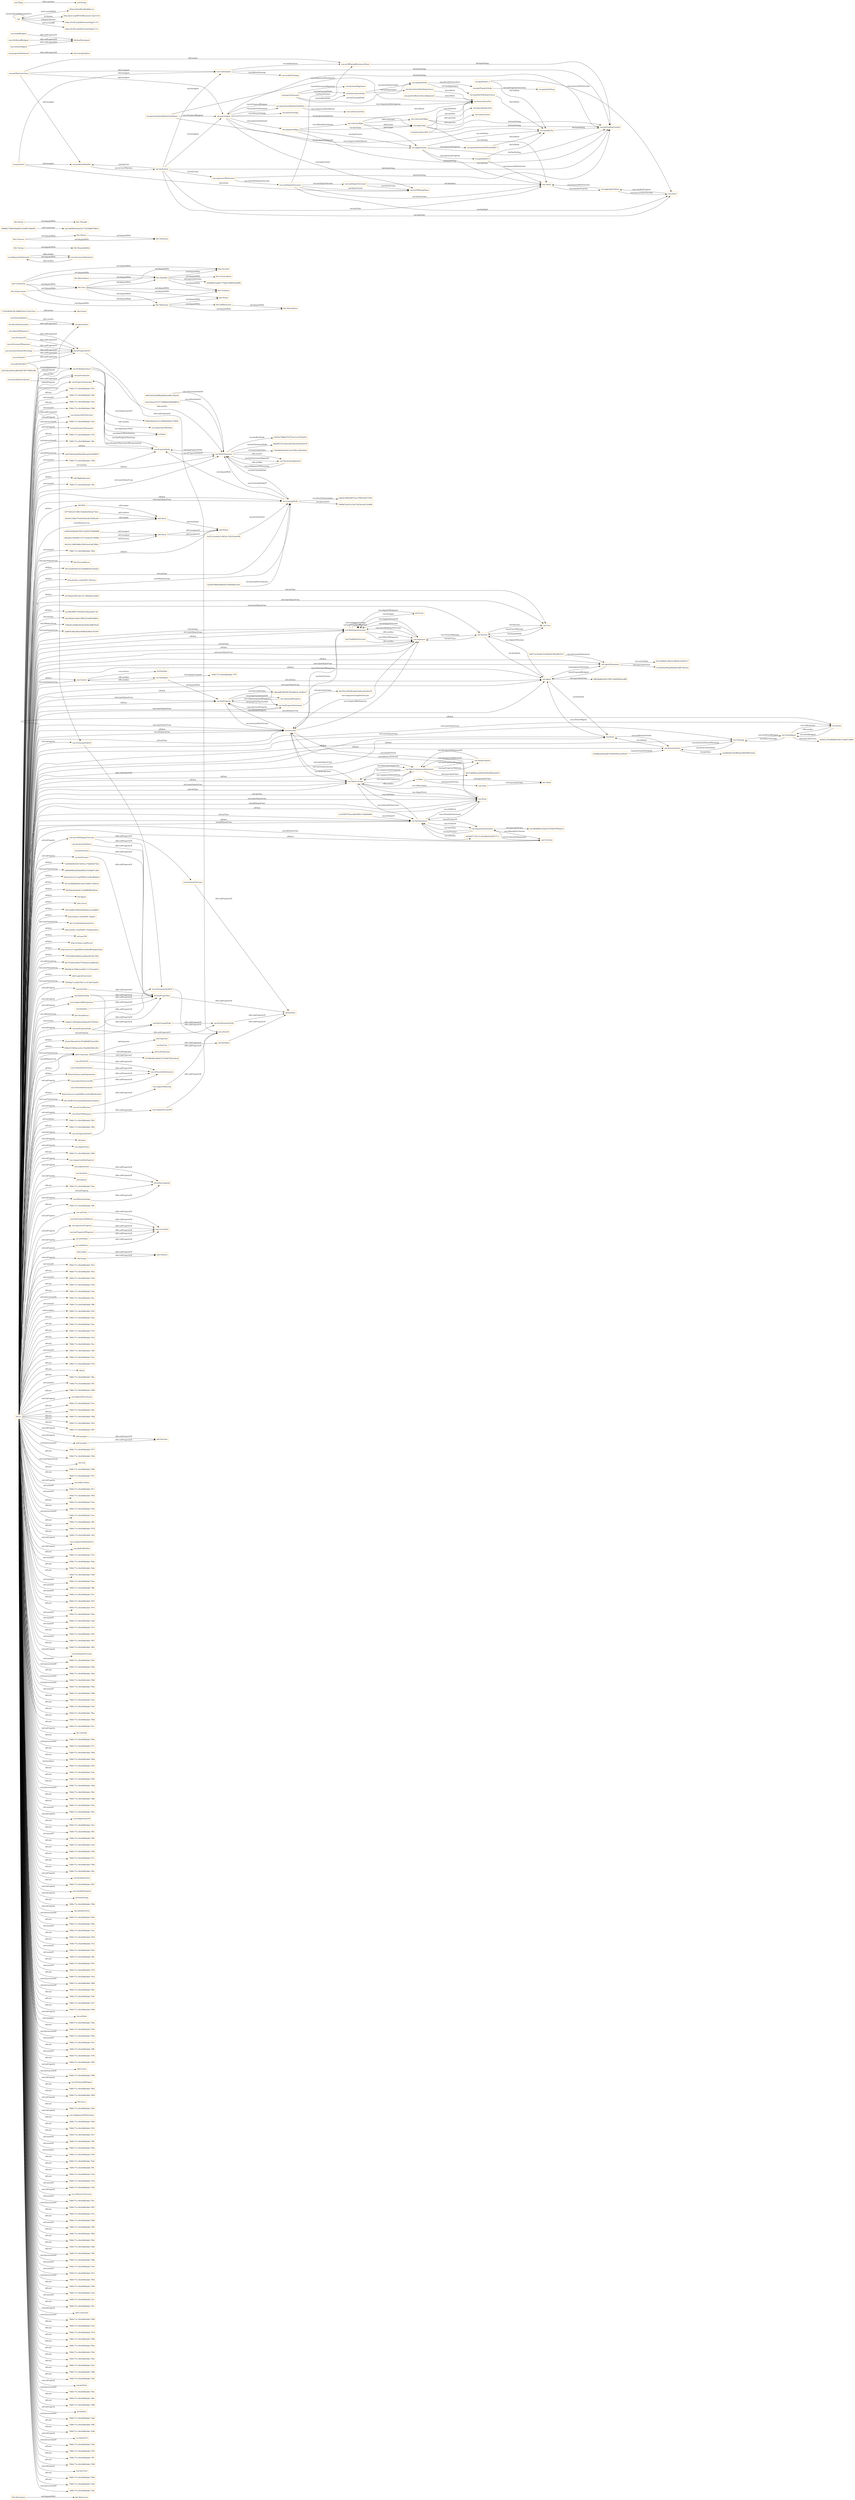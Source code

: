 digraph ar2dtool_diagram { 
rankdir=LR;
size="1501"
node [shape = rectangle, color="orange"]; "bhv:Dominance" "ae933a0ec4ee83fa2d9caae442584859" "662ad4130ed081e73172e2b18135f086" "odrl:Action" "odrl:LeftOperand" "4308dfb32a6ab1779dbc5098592e690b" "a48eadf63905f67382088c413a3fba27" "odrl:RightOperand" "22033a708941f75375ac7a1cf74cd201" "0f4b3d9ac8c5cce1d694c64fdc27964b" "vae:PropertyTaxonomy" "bhv:PersonalFocus" "bhv:Hedonism" "vae:NodeImportance" "507ec029c650c3e156ad8bf3d744a4d3" "http://xmlns.com/foaf/0.1/Person" "bhv:Universalism" "ef7d9509b148ad7a7219bf742d1a0cad" "0e351cfce9aa21c9623e758352ae62f9" "vae:Value" "22d7a6ac4b43cd8816b5766770665c88" "bhv:Stimulation" "e972fbab14bf7eb21417464de9e3266d" "odrl:Policy" "bhv:Achievement" "bhv:Value" "eac0fb28f9573020d5a10faeaedb118c" "da32d0a0e74d411ff93223e0fd74685e" "68a09527d12be3cd033b344304ef3e79" "odrl:Operator" "1092d4c4268de4b3da5fc82c988782df" "3ad605c49ac802a5b983b284dc7b1607" "17d53d936c26c3fd6b97ba21241e32ce" "vae:VaeProperty" "72d508409255b72935cc17bd92b07d2e" "29600090622836a9695a705d8af7c26d" "vae:Outcome" "d21e9ef605ccf6a53cd902b163d5f7c7" "http://www.w3.org/2006/vcard/ns#Agent" "vae:MultiInputOutcome" "bf776d3e3e729b152bd4cb56cba75dcc" "vae:AlignmentStatement" "bhv:Dependability" "bhv:Caring" "bhv:Nature" "c81102db9bf282b146a7409d17e0833a" "odrl:Asset" "adf16c63ae5df06a92b0eea981c4ba38" "0f23bfa34e4dc6c27abbff49f95d8c6e" "ba562ca76c96684018b5134bbf72df8b" "vae:Generalization" "vae:Context" "vae:VaeStatement" "vae:ActionOnState" "dul:Agent" "vae:ValueTaxonomy" "bhv:Security" "vae:ConceptNode" "rdfs:Literal" "bhv:Tolerance" "vae:System" "bhv:Humility" "7401e8d65529643b290fa4c2a1daf695" "http://xmlns.com/foaf/0.1/Agent" "1aea3e4eaa7015133b6b6ee99ddd8814" "odrl:Party" "vae:Norm" "5af39f7b8b63668d5fe1f4495662e3d1" "d16bfbeeb92aa6b7b3481602c2e56220" "bhv:GrowthAndAnxietyFree" "vae:User" "vae:Sequence" "4862bdd0a30f1230f11d4d2f403acd89" "vae:AgentStatement" "a4d22c58402d47b1a17f0f3e3b2753f2" "http://xmlns.com/foaf/0.1/Organization" "bhv:Tradition" "vae:VaeObject" "vc:Value" "ee4280a8143b5ff5afa54803995422fe" "vae:TaxonomyAlignment" "xsd:anyURI" "vae:Strategy" "vae:Agent" "bhv:Benevolence" "vae:FinalInputOutcome" "bhv:Conformity" "ea21a60601fae4acb171b5368d37981d" "vae:Action" "http://schema.org/Person" "http://www.w3.org/2006/vcard/ns#Organization" "7f1f4350b02dd03cea369a3d518e75df" "412852fa2004aebb8ae8c4ff518ecbcf" "bhv:Resources" "vae:AwarenessStatement" "807f724910e9d1f77b83d221eb98c9a0" "0f03d8c4c76b8c2e2b82711472ea2d1b" "vae:ActingAgent" "odrl:LogicalConstraint" "vae:ValueConcept" "vae:PropertyNode" "vae:ValueProperty" "vae:ValueComparisonStatement" "dul:Event" "7b9f8d7a6241a1ba7361bdca6314e696" "5b5316f494ce2b495dcb563685a42816" "vae:Criterion" "bhv:Thought" "e2e380df9001200aa76709e97995ae1d" "7f056da7cc2d027827c1cf11b67cbd30" "vae:State" "bhv:Face" "vae:VaePropertyStatement" "9b433c108859d6e2f3b43ee03a0768dc" "bhv:SocialFocus" "1b6ab60e04e36c2ce4189a2c9daef2de" "ea95b3d30ba65780123240d755990d88" "e2dafc1c36eb2bed19dabe4227f3450a" "odrl:Constraint" "vae:OptimizedProperty" "4868617398160ad8e53c449b75b8ef01" "bhv:Action" "odrl:Rule" "bhv:Power" "22e0e794caf216e1974890f97b3a5284" "2b42fc124be57ee0dc4d2c8a35492a44" "vae:ImportanceRelation" "9d9a0155b9ea3a3ec15ba08d3582c9b1" "21d35f95702aea0923f6ec71dbfde8b0" "http://schema.org/Organization" "4fe792e1f97b8cde9c02e02c05c40a79" "http://www.w3.org/2006/vcard/ns#Individual" "60471ec54c0b721b0445b706e56b70c7" "vae:ArgumentStatement" "bhv:SelfDirection" "bhv:Concern" "4f43907775f1a7e182d6b2032fb7777c" "bhv:SelfProtectionAndAnxietyAvoidance" ; /*classes style*/
	"bhv:Action" -> "bhv:Thought" [ label = "owl:disjointWith" ];
	"vae:isInputOfSequence" -> "dul:isProperPartOf" [ label = "rdfs:subPropertyOf" ];
	"dul:isProperPartOf" -> "dul:isPartOf" [ label = "rdfs:subPropertyOf" ];
	"vae:hasConceptNode" -> "vae:hasTaxonomyNode" [ label = "rdfs:subPropertyOf" ];
	"vae:ConceptNode" -> "vae:PropertyNode" [ label = "owl:disjointWith" ];
	"vae:argumentAlign" -> "vae:criterionAlign" [ label = "vae:isBasedOnCriterion" ];
	"vae:argumentAlign" -> "vae:alignPremise" [ label = "vae:hasPremise" ];
	"vae:argumentAlign" -> "vae:alignClaim" [ label = "vae:hasClaim" ];
	"vae:argumentAlign" -> "vae:taxProblemContext" [ label = "dul:hasSetting" ];
	"vae:isTaxonomyNodeOf" -> "dul:isPartOf" [ label = "rdfs:subPropertyOf" ];
	"vae:proposesStatement" -> "dul:conceptualizes" [ label = "rdfs:subPropertyOf" ];
	"vae:ArgumentStatement" -> "e2e380df9001200aa76709e97995ae1d" [ label = "owl:equivalentClass" ];
	"vae:hasTaxonomyNode" -> "dul:hasPart" [ label = "rdfs:subPropertyOf" ];
	"vae:giniPropertyNode" -> "vae:giniIndexProp" [ label = "vae:hasPropertyTaxonomy" ];
	"vae:benvolenceNodeImportance" -> "vae:benevolenceTax" [ label = "dul:isAbout" ];
	"vae:directlyGeneralizes" -> "vae:generalizes" [ label = "rdfs:subPropertyOf" ];
	"vae:multiInputOutcome2" -> "vae:actOfPayingTaxes" [ label = "vae:hasOutcome" ];
	"vae:multiInputOutcome2" -> "vae:state2" [ label = "vae:hasInput" ];
	"bhv:Hedonism" -> "bhv:Stimulation" [ label = "owl:disjointWith" ];
	"bhv:Hedonism" -> "bhv:SelfDirection" [ label = "owl:disjointWith" ];
	"bhv:Hedonism" -> "bhv:Power" [ label = "owl:disjointWith" ];
	"vae:isPremiseOf" -> "dul:isProperPartOf" [ label = "rdfs:subPropertyOf" ];
	"vae:isTestedInStatement" -> "vae:isPresentInStatement" [ label = "rdfs:subPropertyOf" ];
	"vae:giniIndex0_3" -> "vae:state1" [ label = "vae:measuredOnOutcome" ];
	"vae:giniIndex0_3" -> "vae:equalityTax" [ label = "dul:isAbout" ];
	"vae:madeByAgent" -> "dul:hasParticipant" [ label = "rdfs:subPropertyOf" ];
	"vae:isOutcomeOfSequence" -> "dul:isProperPartOf" [ label = "rdfs:subPropertyOf" ];
	"vae:hasInput" -> "dul:hasProperPart" [ label = "rdfs:subPropertyOf" ];
	"vae:hasUser" -> "vae:hasAgent" [ label = "rdfs:subPropertyOf" ];
	"vae:equalityTax" -> "vae:taxProblemContext" [ label = "dul:hasSetting" ];
	"bhv:SelfDirection" -> "bhv:Stimulation" [ label = "owl:disjointWith" ];
	"vae:hasActionOnState" -> "dul:hasProperPart" [ label = "rdfs:subPropertyOf" ];
	"vae:AgentStatement" -> "412852fa2004aebb8ae8c4ff518ecbcf" [ label = "owl:equivalentClass" ];
	"vae:hasPropertyNode" -> "vae:hasTaxonomyNode" [ label = "rdfs:subPropertyOf" ];
	"vae:hasPropertyNode" -> "dul:hasProperPart" [ label = "rdfs:subPropertyOf" ];
	"vae:payMinimumTaxes" -> "vae:problemModeller" [ label = "odrl:assigner" ];
	"vae:payMinimumTaxes" -> "vae:payerAgent" [ label = "odrl:assignee" ];
	"vae:payMinimumTaxes" -> "vae:evaderAgent" [ label = "odrl:assignee" ];
	"vae:payMinimumTaxes" -> "vae:actOfPayingMiniumumTaxes" [ label = "odrl:action" ];
	"vae:equalityNode" -> "vae:equalityNodeImportance" [ label = "vae:hasImportance" ];
	"vae:equalityNode" -> "vae:giniPropertyNode" [ label = "vae:directlyGeneralizes" ];
	"vae:hasPropertyOfSuperior" -> "vae:coversItem" [ label = "rdfs:subPropertyOf" ];
	"vae:isPropertyNodeOf" -> "vae:isTaxonomyNodeOf" [ label = "rdfs:subPropertyOf" ];
	"vae:hasOutcome" -> "dul:hasProperPart" [ label = "rdfs:subPropertyOf" ];
	"vae:alignPremise" -> "vae:equalityTax" [ label = "vae:withValue" ];
	"vae:alignPremise" -> "vae:state2" [ label = "vae:onEntity" ];
	"vae:alignPremise" -> "vae:giniIndexSatisfiedThreshold0_7" [ label = "vae:expressesProperty" ];
	"vae:alignPremise" -> "vae:giniIndex0_9" [ label = "vae:expressesProperty" ];
	"vae:alignPremise" -> "vae:taxProblemContext" [ label = "dul:hasSetting" ];
	"bhv:Dominance" -> "bhv:Resources" [ label = "owl:disjointWith" ];
	"vae:isEntityOf" -> "vae:isPresentInStatement" [ label = "rdfs:subPropertyOf" ];
	"vae:Value" -> "bhv:Value" [ label = "owl:equivalentClass" ];
	"vae:MultiInputOutcome" -> "vae:Sequence" [ label = "rdfs:seeAlso" ];
	"vae:propertyExpressedAt" -> "vae:isPresentInStatement" [ label = "rdfs:subPropertyOf" ];
	"vae:payerAgent" -> "vae:importanceRelationTaxPayer" [ label = "vae:proposesStatement" ];
	"vae:payerAgent" -> "vae:argumentAlign" [ label = "vae:proposesStatement" ];
	"vae:payerAgent" -> "vae:alignPremise" [ label = "vae:proposesStatement" ];
	"vae:payerAgent" -> "vae:alignClaim" [ label = "vae:proposesStatement" ];
	"vae:payerAgent" -> "vae:actOfPayingTaxes" [ label = "vae:makesAction" ];
	"vae:payerAgent" -> "vae:payerStrategy" [ label = "vae:followsStrategy" ];
	"vae:payerAgent" -> "vae:taxProblemContext" [ label = "dul:hasSetting" ];
	"vae:hasState" -> "dul:isParticipantIn" [ label = "rdfs:subPropertyOf" ];
	"vae:AwarenessStatement" -> "vae:AlignmentStatement" [ label = "rdfs:seeAlso" ];
	"vae:isConceptNodeOf" -> "vae:isTaxonomyNodeOf" [ label = "rdfs:subPropertyOf" ];
	"bhv:Caring" -> "bhv:Dependability" [ label = "owl:disjointWith" ];
	"vae:payTaxes" -> "vae:problemModeller" [ label = "odrl:assigner" ];
	"vae:payTaxes" -> "vae:evaderAgent" [ label = "odrl:assignee" ];
	"vae:payTaxes" -> "vae:actOfPayingTaxes" [ label = "odrl:action" ];
	"vae:hasRootNode" -> "vae:hasConceptNode" [ label = "rdfs:subPropertyOf" ];
	"vae:hasRootNode" -> "dul:hasProperPart" [ label = "rdfs:subPropertyOf" ];
	"vae:isAgentOfSystem" -> "dul:isPartOf" [ label = "rdfs:subPropertyOf" ];
	"vae:aggregationSum" -> "vae:state2" [ label = "vae:measuredOnOutcome" ];
	"vae:aggregationSum" -> "vae:state1" [ label = "vae:measuredOnOutcome" ];
	"vae:ValueConcept" -> "vc:Value" [ label = "rdfs:seeAlso" ];
	"vae:state1" -> "vae:aggregationSum" [ label = "vae:satisfiesProperty" ];
	"vae:ActingAgent" -> "ba562ca76c96684018b5134bbf72df8b" [ label = "owl:equivalentClass" ];
	"vae:isInputOutcomeOf" -> "dul:isPartOf" [ label = "rdfs:subPropertyOf" ];
	"bhv:Concern" -> "bhv:Tolerance" [ label = "owl:disjointWith" ];
	"bhv:Concern" -> "bhv:Nature" [ label = "owl:disjointWith" ];
	"vae:payerTaxonomy" -> "vae:taxonomAlignment" [ label = "vae:hasTaxonomyAlignment" ];
	"vae:payerTaxonomy" -> "vae:benevolenceNode" [ label = "vae:hasRootNode" ];
	"vae:payerTaxonomy" -> "vae:equalityNode" [ label = "vae:hasConceptNode" ];
	"vae:payerTaxonomy" -> "vae:benevolenceNode" [ label = "vae:hasConceptNode" ];
	"vae:giniIndex0_9" -> "vae:state2" [ label = "vae:measuredOnOutcome" ];
	"vae:giniIndex0_9" -> "vae:equalityTax" [ label = "dul:isAbout" ];
	"vae:isRootNodeOf" -> "vae:isConceptNodeOf" [ label = "rdfs:subPropertyOf" ];
	"vae:isRootNodeOf" -> "dul:isProperPartOf" [ label = "rdfs:subPropertyOf" ];
	"vae:problemModeller" -> "vae:taxSystem" [ label = "vae:isUserOfSystem" ];
	"vae:expressesProperty" -> "vae:coversItem" [ label = "rdfs:subPropertyOf" ];
	"vae:directlyParticularizes" -> "vae:particularizes" [ label = "rdfs:subPropertyOf" ];
	"vae:taxSystem" -> "vae:problemModeller" [ label = "vae:hasUser" ];
	"vae:taxSystem" -> "vae:sequenceOfOutcomes" [ label = "vae:hasTrace" ];
	"vae:taxSystem" -> "vae:state2" [ label = "vae:hasState" ];
	"vae:taxSystem" -> "vae:state1" [ label = "vae:hasState" ];
	"vae:taxSystem" -> "vae:payerAgent" [ label = "vae:hasAgent" ];
	"vae:taxSystem" -> "vae:evaderAgent" [ label = "vae:hasAgent" ];
	"vae:taxSystem" -> "vae:taxProblemContext" [ label = "dul:hasSetting" ];
	"vae:hasAgent" -> "dul:hasPart" [ label = "rdfs:subPropertyOf" ];
	"vae:isFollowedByAgent" -> "dul:hasParticipant" [ label = "rdfs:subPropertyOf" ];
	"bhv:Nature" -> "bhv:Tolerance" [ label = "owl:disjointWith" ];
	"vae:criterionAlign" -> "vae:alignPremise" [ label = "odrl:target" ];
	"vae:criterionAlign" -> "vae:constraintAlign" [ label = "odrl:constraint" ];
	"vae:criterionAlign" -> "vae:alignClaim" [ label = "odrl:action" ];
	"vae:criterionAlign" -> "vae:benevolenceTax" [ label = "dul:isAbout" ];
	"vae:ValueComparisonStatement" -> "5b5316f494ce2b495dcb563685a42816" [ label = "owl:equivalentClass" ];
	"vae:ValueTaxonomy" -> "vae:TaxonomyAlignment" [ label = "rdfs:seeAlso" ];
	"vae:ValueTaxonomy" -> "1b6ab60e04e36c2ce4189a2c9daef2de" [ label = "owl:equivalentClass" ];
	"vae:importanceRelationTaxPayer" -> "vae:payerAgent" [ label = "vae:isProposedByAgent" ];
	"vae:importanceRelationTaxPayer" -> "vae:benevolenceTax" [ label = "vae:comparisonHasSuperior" ];
	"vae:importanceRelationTaxPayer" -> "vae:achievementTax" [ label = "vae:comparisonHasInferior" ];
	"vae:System" -> "vae:User" [ label = "owl:disjointWith" ];
	"vae:followsStrategy" -> "dul:isParticipantIn" [ label = "rdfs:subPropertyOf" ];
	"vae:hasPropertyOfInferior" -> "vae:coversItem" [ label = "rdfs:subPropertyOf" ];
	"vae:composedBySequence" -> "dul:hasProperPart" [ label = "rdfs:subPropertyOf" ];
	"vae:isActionOnStateOfStrategy" -> "dul:isProperPartOf" [ label = "rdfs:subPropertyOf" ];
	"dul:hasProperPart" -> "dul:hasPart" [ label = "rdfs:subPropertyOf" ];
	"vae:startsWithInputOutcome" -> "vae:hasInputOutcome" [ label = "rdfs:subPropertyOf" ];
	"vae:startsWithInputOutcome" -> "dul:hasProperPart" [ label = "rdfs:subPropertyOf" ];
	"bhv:Humility" -> "bhv:Universalism" [ label = "owl:disjointWith" ];
	"bhv:Humility" -> "bhv:Tradition" [ label = "owl:disjointWith" ];
	"bhv:Humility" -> "bhv:Security" [ label = "owl:disjointWith" ];
	"bhv:Humility" -> "4308dfb32a6ab1779dbc5098592e690b" [ label = "owl:equivalentClass" ];
	"vae:FinalInputOutcome" -> "vae:Sequence" [ label = "rdfs:seeAlso" ];
	"odrl:target" -> "odrl:relation" [ label = "rdfs:subPropertyOf" ];
	"vae:benevolenceDef" -> "vae:benevolenceTax" [ label = "dul:satisfies" ];
	"vae:benevolenceDef" -> "vae:taxProblemContext" [ label = "dul:hasSetting" ];
	"vae:makesAction" -> "dul:isParticipantIn" [ label = "rdfs:subPropertyOf" ];
	"vae:withValue" -> "vae:coversItem" [ label = "rdfs:subPropertyOf" ];
	"vae:constraintAlign" -> "vae:sameContext" [ label = "odrl:operator" ];
	"vae:constraintAlign" -> "vae:logicalImplication" [ label = "odrl:operator" ];
	"vae:VaeObject" -> "vae:Context" [ label = "rdfs:seeAlso" ];
	"vae:VaeObject" -> "-76f0c77e:18c63682ddd:-7f7f" [ label = "owl:disjointUnionOf" ];
	"vae:VaeObject" -> "vae:VaeProperty" [ label = "owl:disjointWith" ];
	"vae:TaxonomyAlignment" -> "vae:ValueTaxonomy" [ label = "rdfs:seeAlso" ];
	"vae:generalizationRelationTaxPayer" -> "vae:payerAgent" [ label = "vae:isProposedByAgent" ];
	"vae:generalizationRelationTaxPayer" -> "vae:benevolenceTax" [ label = "vae:comparisonHasSuperior" ];
	"vae:generalizationRelationTaxPayer" -> "vae:equalityTax" [ label = "vae:comparisonHasInferior" ];
	"bhv:Achievement" -> "bhv:Hedonism" [ label = "owl:disjointWith" ];
	"bhv:Achievement" -> "bhv:Face" [ label = "owl:disjointWith" ];
	"vae:alignClaim" -> "vae:benevolenceTax" [ label = "vae:withValue" ];
	"vae:alignClaim" -> "vae:state2" [ label = "vae:onEntity" ];
	"vae:alignClaim" -> "vae:taxProblemContext" [ label = "dul:hasSetting" ];
	"vae:actOfPayingMiniumumTaxes" -> "vae:taxProblemContext" [ label = "dul:hasSetting" ];
	"vae:NodeImportance" -> "vae:ValueTaxonomy" [ label = "rdfs:seeAlso" ];
	"vae:NodeImportance" -> "vae:ImportanceRelation" [ label = "rdfs:seeAlso" ];
	"vae:multiInputOutcome1" -> "vae:multiInputOutcome2" [ label = "vae:nextInputOutcome" ];
	"vae:multiInputOutcome1" -> "vae:state2" [ label = "vae:hasOutcome" ];
	"vae:multiInputOutcome1" -> "vae:actOfPayingTaxes" [ label = "vae:hasOutcome" ];
	"vae:multiInputOutcome1" -> "vae:actOfPayingMiniumumTaxes" [ label = "vae:hasOutcome" ];
	"vae:multiInputOutcome1" -> "vae:state1" [ label = "vae:hasInput" ];
	"vae:Action" -> "vae:ActingAgent" [ label = "rdfs:seeAlso" ];
	"vae:isValuedInStatement" -> "vae:isPresentInStatement" [ label = "rdfs:subPropertyOf" ];
	"vae:sequenceOfOutcomes" -> "vae:multiInputOutcome1" [ label = "vae:startsWithInputOutcome" ];
	"vae:sequenceOfOutcomes" -> "vae:taxProblemContext" [ label = "dul:hasSetting" ];
	"odrl:output" -> "odrl:relation" [ label = "rdfs:subPropertyOf" ];
	"vae:withNorm" -> "vae:coversItem" [ label = "rdfs:subPropertyOf" ];
	"vae:isClaimOf" -> "dul:isProperPartOf" [ label = "rdfs:subPropertyOf" ];
	"vae:hasInputOutcome" -> "dul:hasPart" [ label = "rdfs:subPropertyOf" ];
	"vae:evaderAgent" -> "vae:actOfPayingMiniumumTaxes" [ label = "vae:makesAction" ];
	"vae:evaderAgent" -> "vae:evaderStrategy" [ label = "vae:followsStrategy" ];
	"vae:evaderAgent" -> "vae:taxProblemContext" [ label = "dul:hasSetting" ];
	"vae:" -> "https://chowlk.linkeddata.es" [ label = "mod:createdWith" ];
	"vae:" -> "http://purl.org/NET/rdflicense/cc-by4.0.ttl" [ label = "dc:license" ];
	"vae:" -> "vae:" [ label = "vann:preferredNamespaceUri" ];
	"vae:" -> "https://w3id.org/def/vaeontology/1.0.0" [ label = "owl:priorVersion" ];
	"vae:" -> "https://w3id.org/def/vaeontology/1.0.1" [ label = "owl:versionIRI" ];
	"bhv:Conformity" -> "bhv:Tradition" [ label = "owl:disjointWith" ];
	"bhv:Conformity" -> "bhv:Security" [ label = "owl:disjointWith" ];
	"bhv:Conformity" -> "bhv:Humility" [ label = "owl:disjointWith" ];
	"bhv:Conformity" -> "bhv:Face" [ label = "owl:disjointWith" ];
	"vae:isStateOfAgent" -> "dul:hasParticipant" [ label = "rdfs:subPropertyOf" ];
	"vae:Generalization" -> "vae:generalizes" [ label = "rdfs:seeAlso" ];
	"vae:Context" -> "vae:VaeObject" [ label = "rdfs:seeAlso" ];
	"NULL" -> "vae:VaeStatement" [ label = "owl:onClass" ];
	"NULL" -> "-76f0c77e:18c63682ddd:-7fd1" [ label = "rdf:rest" ];
	"NULL" -> "-76f0c77e:18c63682ddd:-7fe9" [ label = "owl:unionOf" ];
	"NULL" -> "-76f0c77e:18c63682ddd:-7f54" [ label = "rdf:rest" ];
	"NULL" -> "-76f0c77e:18c63682ddd:-7fcb" [ label = "rdf:rest" ];
	"NULL" -> "72d508409255b72935cc17bd92b07d2e" [ label = "rdf:first" ];
	"NULL" -> "-76f0c77e:18c63682ddd:-7fac" [ label = "owl:intersectionOf" ];
	"NULL" -> "-76f0c77e:18c63682ddd:-7ff6" [ label = "owl:unionOf" ];
	"NULL" -> "-76f0c77e:18c63682ddd:-7f52" [ label = "owl:members" ];
	"NULL" -> "vae:hasConceptNode" [ label = "owl:onProperty" ];
	"NULL" -> "-76f0c77e:18c63682ddd:-7f5a" [ label = "rdf:rest" ];
	"NULL" -> "-76f0c77e:18c63682ddd:-7fae" [ label = "rdf:rest" ];
	"NULL" -> "-76f0c77e:18c63682ddd:-7f75" [ label = "rdf:rest" ];
	"NULL" -> "-76f0c77e:18c63682ddd:-7fc9" [ label = "rdf:rest" ];
	"NULL" -> "bhv:PersonalFocus" [ label = "owl:someValuesFrom" ];
	"NULL" -> "-76f0c77e:18c63682ddd:-7fec" [ label = "rdf:rest" ];
	"NULL" -> "ae933a0ec4ee83fa2d9caae442584859" [ label = "owl:allValuesFrom" ];
	"NULL" -> "-76f0c77e:18c63682ddd:-7fd5" [ label = "owl:unionOf" ];
	"NULL" -> "-76f0c77e:18c63682ddd:-7fc2" [ label = "rdf:rest" ];
	"NULL" -> "-76f0c77e:18c63682ddd:-7f7b" [ label = "rdf:rest" ];
	"NULL" -> "rdf:nil" [ label = "rdf:rest" ];
	"NULL" -> "-76f0c77e:18c63682ddd:-7fbc" [ label = "rdf:rest" ];
	"NULL" -> "-76f0c77e:18c63682ddd:-7ffc" [ label = "owl:unionOf" ];
	"NULL" -> "-76f0c77e:18c63682ddd:-7f96" [ label = "rdf:rest" ];
	"NULL" -> "vae:isBasedOnCriterion" [ label = "owl:onProperty" ];
	"NULL" -> "-76f0c77e:18c63682ddd:-7fe3" [ label = "rdf:rest" ];
	"NULL" -> "7f056da7cc2d027827c1cf11b67cbd30" [ label = "owl:someValuesFrom" ];
	"NULL" -> "-76f0c77e:18c63682ddd:-7f9c" [ label = "rdf:rest" ];
	"NULL" -> "-76f0c77e:18c63682ddd:-7fdd" [ label = "rdf:rest" ];
	"NULL" -> "vae:ConceptNode" [ label = "rdf:first" ];
	"NULL" -> "vae:PropertyNode" [ label = "rdf:first" ];
	"NULL" -> "-76f0c77e:18c63682ddd:-7fb3" [ label = "rdf:rest" ];
	"NULL" -> "-76f0c77e:18c63682ddd:-7f87" [ label = "rdf:rest" ];
	"NULL" -> "odrl:assignee" [ label = "owl:onProperty" ];
	"NULL" -> "vae:ConceptNode" [ label = "owl:someValuesFrom" ];
	"NULL" -> "vae:particularizes" [ label = "owl:onProperty" ];
	"NULL" -> "vae:expressesProperty" [ label = "owl:onProperty" ];
	"NULL" -> "-76f0c77e:18c63682ddd:-7f77" [ label = "owl:intersectionOf" ];
	"NULL" -> "-76f0c77e:18c63682ddd:-7fd4" [ label = "rdf:rest" ];
	"NULL" -> "owl:real" [ label = "owl:someValuesFrom" ];
	"NULL" -> "-76f0c77e:18c63682ddd:-7f8d" [ label = "rdf:rest" ];
	"NULL" -> "-76f0c77e:18c63682ddd:-7f57" [ label = "rdf:rest" ];
	"NULL" -> "vae:reflectsValue" [ label = "owl:onProperty" ];
	"NULL" -> "vae:VaePropertyStatement" [ label = "rdf:first" ];
	"NULL" -> "odrl:LogicalConstraint" [ label = "rdf:first" ];
	"NULL" -> "-76f0c77e:18c63682ddd:-7fc7" [ label = "owl:unionOf" ];
	"NULL" -> "-76f0c77e:18c63682ddd:-7f95" [ label = "owl:unionOf" ];
	"NULL" -> "-76f0c77e:18c63682ddd:-7fa4" [ label = "rdf:rest" ];
	"NULL" -> "-76f0c77e:18c63682ddd:-7f5d" [ label = "rdf:rest" ];
	"NULL" -> "-76f0c77e:18c63682ddd:-7fce" [ label = "owl:intersectionOf" ];
	"NULL" -> "-76f0c77e:18c63682ddd:-7ff5" [ label = "rdf:rest" ];
	"NULL" -> "http://xmlns.com/foaf/0.1/Person" [ label = "rdf:first" ];
	"NULL" -> "vae:onEntity" [ label = "owl:onProperty" ];
	"NULL" -> "-76f0c77e:18c63682ddd:-7f78" [ label = "rdf:rest" ];
	"NULL" -> "-76f0c77e:18c63682ddd:-7fef" [ label = "rdf:rest" ];
	"NULL" -> "vae:comparisonHasInferior" [ label = "owl:onProperty" ];
	"NULL" -> "vae:abidesByValue" [ label = "owl:onProperty" ];
	"NULL" -> "dul:Agent" [ label = "rdf:first" ];
	"NULL" -> "-76f0c77e:18c63682ddd:-7f7e" [ label = "rdf:rest" ];
	"NULL" -> "vae:isUserOfSystem" [ label = "owl:onProperty" ];
	"NULL" -> "-76f0c77e:18c63682ddd:-7fda" [ label = "owl:unionOf" ];
	"NULL" -> "vae:ActionOnState" [ label = "rdf:first" ];
	"NULL" -> "-76f0c77e:18c63682ddd:-7fe6" [ label = "rdf:rest" ];
	"NULL" -> "http://www.w3.org/2006/vcard/ns#Agent" [ label = "rdf:first" ];
	"NULL" -> "vae:Criterion" [ label = "owl:allValuesFrom" ];
	"NULL" -> "odrl:Constraint" [ label = "owl:allValuesFrom" ];
	"NULL" -> "-76f0c77e:18c63682ddd:-7f69" [ label = "rdf:rest" ];
	"NULL" -> "vae:PropertyNode" [ label = "owl:onClass" ];
	"NULL" -> "bhv:GrowthAndAnxietyFree" [ label = "owl:someValuesFrom" ];
	"NULL" -> "vae:withValue" [ label = "owl:onProperty" ];
	"NULL" -> "vae:Strategy" [ label = "owl:someValuesFrom" ];
	"NULL" -> "-76f0c77e:18c63682ddd:-7fee" [ label = "owl:unionOf" ];
	"NULL" -> "vae:ConceptNode" [ label = "owl:onClass" ];
	"NULL" -> "vae:Action" [ label = "rdf:first" ];
	"NULL" -> "-76f0c77e:18c63682ddd:-7ff8" [ label = "owl:unionOf" ];
	"NULL" -> "vae:MultiInputOutcome" [ label = "owl:someValuesFrom" ];
	"NULL" -> "-76f0c77e:18c63682ddd:-7fc1" [ label = "owl:unionOf" ];
	"NULL" -> "-76f0c77e:18c63682ddd:-7fd7" [ label = "rdf:rest" ];
	"NULL" -> "-76f0c77e:18c63682ddd:-7f70" [ label = "rdf:rest" ];
	"NULL" -> "-76f0c77e:18c63682ddd:-7fde" [ label = "owl:unionOf" ];
	"NULL" -> "-76f0c77e:18c63682ddd:-7fad" [ label = "owl:unionOf" ];
	"NULL" -> "vae:Sequence" [ label = "owl:someValuesFrom" ];
	"NULL" -> "-76f0c77e:18c63682ddd:-7f73" [ label = "owl:unionOf" ];
	"NULL" -> "http://www.w3.org/2006/vcard/ns#Individual" [ label = "rdf:first" ];
	"NULL" -> "-76f0c77e:18c63682ddd:-7f91" [ label = "rdf:rest" ];
	"NULL" -> "vae:startsWithInputOutcome" [ label = "owl:onProperty" ];
	"NULL" -> "-76f0c77e:18c63682ddd:-7fb7" [ label = "owl:unionOf" ];
	"NULL" -> "vae:Agent" [ label = "owl:onClass" ];
	"NULL" -> "-76f0c77e:18c63682ddd:-7f82" [ label = "rdf:rest" ];
	"NULL" -> "eac0fb28f9573020d5a10faeaedb118c" [ label = "rdf:first" ];
	"NULL" -> "vae:Agent" [ label = "owl:someValuesFrom" ];
	"NULL" -> "vae:isStartOfSequence" [ label = "owl:onProperty" ];
	"NULL" -> "29600090622836a9695a705d8af7c26d" [ label = "owl:someValuesFrom" ];
	"NULL" -> "vae:nextInputOutcome" [ label = "owl:onProperty" ];
	"NULL" -> "-76f0c77e:18c63682ddd:-7feb" [ label = "owl:unionOf" ];
	"NULL" -> "-76f0c77e:18c63682ddd:-7f64" [ label = "owl:intersectionOf" ];
	"NULL" -> "vae:Sequence" [ label = "owl:onClass" ];
	"NULL" -> "vae:hasRootNode" [ label = "owl:onProperty" ];
	"NULL" -> "-76f0c77e:18c63682ddd:-7fa6" [ label = "rdf:rest" ];
	"NULL" -> "-76f0c77e:18c63682ddd:-7fb9" [ label = "owl:intersectionOf" ];
	"NULL" -> "-76f0c77e:18c63682ddd:-7f6a" [ label = "owl:intersectionOf" ];
	"NULL" -> "-76f0c77e:18c63682ddd:-7f84" [ label = "owl:unionOf" ];
	"NULL" -> "vae:ValueTaxonomy" [ label = "rdf:first" ];
	"NULL" -> "vae:Outcome" [ label = "owl:someValuesFrom" ];
	"NULL" -> "-76f0c77e:18c63682ddd:-7fea" [ label = "rdf:rest" ];
	"NULL" -> "dul:isParticipantIn" [ label = "owl:onProperty" ];
	"NULL" -> "22e0e794caf216e1974890f97b3a5284" [ label = "rdf:first" ];
	"NULL" -> "http://schema.org/Organization" [ label = "rdf:first" ];
	"NULL" -> "-76f0c77e:18c63682ddd:-7fc0" [ label = "rdf:rest" ];
	"NULL" -> "507ec029c650c3e156ad8bf3d744a4d3" [ label = "rdf:first" ];
	"NULL" -> "-76f0c77e:18c63682ddd:-7fba" [ label = "rdf:rest" ];
	"NULL" -> "-76f0c77e:18c63682ddd:-7f94" [ label = "rdf:rest" ];
	"NULL" -> "vae:NodeImportance" [ label = "owl:onClass" ];
	"NULL" -> "-76f0c77e:18c63682ddd:-7fe1" [ label = "rdf:rest" ];
	"NULL" -> "bhv:attitude" [ label = "owl:onProperty" ];
	"NULL" -> "-76f0c77e:18c63682ddd:-7f9a" [ label = "rdf:rest" ];
	"NULL" -> "-76f0c77e:18c63682ddd:-7f71" [ label = "owl:intersectionOf" ];
	"NULL" -> "-76f0c77e:18c63682ddd:-7fb8" [ label = "rdf:rest" ];
	"NULL" -> "-76f0c77e:18c63682ddd:-7fdb" [ label = "rdf:rest" ];
	"NULL" -> "vae:Norm" [ label = "rdf:first" ];
	"NULL" -> "-76f0c77e:18c63682ddd:-7f55" [ label = "owl:members" ];
	"NULL" -> "9d9a0155b9ea3a3ec15ba08d3582c9b1" [ label = "rdf:first" ];
	"NULL" -> "vae:VaeProperty" [ label = "rdf:first" ];
	"NULL" -> "-76f0c77e:18c63682ddd:-7fab" [ label = "rdf:rest" ];
	"NULL" -> "-76f0c77e:18c63682ddd:-7f85" [ label = "rdf:rest" ];
	"NULL" -> "-76f0c77e:18c63682ddd:-7fd9" [ label = "rdf:rest" ];
	"NULL" -> "-76f0c77e:18c63682ddd:-7fb1" [ label = "owl:intersectionOf" ];
	"NULL" -> "-76f0c77e:18c63682ddd:-7f8b" [ label = "rdf:rest" ];
	"NULL" -> "http://xmlns.com/foaf/0.1/Organization" [ label = "rdf:first" ];
	"NULL" -> "-76f0c77e:18c63682ddd:-7fd2" [ label = "rdf:rest" ];
	"NULL" -> "vae:Context" [ label = "rdf:first" ];
	"NULL" -> "vae:generalizes" [ label = "owl:onProperty" ];
	"NULL" -> "vae:Outcome" [ label = "owl:onClass" ];
	"NULL" -> "-76f0c77e:18c63682ddd:-7f81" [ label = "owl:unionOf" ];
	"NULL" -> "rdfs:Literal" [ label = "rdf:first" ];
	"NULL" -> "vae:isImportanceOf" [ label = "owl:onProperty" ];
	"NULL" -> "-76f0c77e:18c63682ddd:-7fa2" [ label = "rdf:rest" ];
	"NULL" -> "-76f0c77e:18c63682ddd:-7ff3" [ label = "rdf:rest" ];
	"NULL" -> "-76f0c77e:18c63682ddd:-7ff0" [ label = "owl:unionOf" ];
	"NULL" -> "-76f0c77e:18c63682ddd:-7fed" [ label = "rdf:rest" ];
	"NULL" -> "-76f0c77e:18c63682ddd:-7f59" [ label = "rdf:rest" ];
	"NULL" -> "-76f0c77e:18c63682ddd:-7f7c" [ label = "rdf:rest" ];
	"NULL" -> "vae:ConceptNode" [ label = "owl:allValuesFrom" ];
	"NULL" -> "-76f0c77e:18c63682ddd:-7fbd" [ label = "rdf:rest" ];
	"NULL" -> "vae:Norm" [ label = "owl:onClass" ];
	"NULL" -> "-76f0c77e:18c63682ddd:-7f4c" [ label = "rdf:rest" ];
	"NULL" -> "vae:hasImportance" [ label = "owl:onProperty" ];
	"NULL" -> "-76f0c77e:18c63682ddd:-7f67" [ label = "rdf:rest" ];
	"NULL" -> "7401e8d65529643b290fa4c2a1daf695" [ label = "rdf:first" ];
	"NULL" -> "e972fbab14bf7eb21417464de9e3266d" [ label = "rdf:first" ];
	"NULL" -> "vae:satisfiesProperty" [ label = "owl:onProperty" ];
	"NULL" -> "3ad605c49ac802a5b983b284dc7b1607" [ label = "owl:someValuesFrom" ];
	"NULL" -> "dul:hasSetting" [ label = "owl:onProperty" ];
	"NULL" -> "-76f0c77e:18c63682ddd:-7f6d" [ label = "rdf:rest" ];
	"NULL" -> "vae:VaeStatement" [ label = "rdf:first" ];
	"NULL" -> "vae:PropertyTaxonomy" [ label = "owl:someValuesFrom" ];
	"NULL" -> "vae:satisfiesNorm" [ label = "owl:onProperty" ];
	"NULL" -> "-76f0c77e:18c63682ddd:-7fb5" [ label = "owl:intersectionOf" ];
	"NULL" -> "-76f0c77e:18c63682ddd:-7f8e" [ label = "rdf:rest" ];
	"NULL" -> "-76f0c77e:18c63682ddd:-7fca" [ label = "owl:unionOf" ];
	"NULL" -> "-76f0c77e:18c63682ddd:-7f58" [ label = "rdf:rest" ];
	"NULL" -> "-76f0c77e:18c63682ddd:-7fcf" [ label = "rdf:rest" ];
	"NULL" -> "-76f0c77e:18c63682ddd:-7fe0" [ label = "owl:unionOf" ];
	"NULL" -> "-76f0c77e:18c63682ddd:-7ff2" [ label = "owl:unionOf" ];
	"NULL" -> "-76f0c77e:18c63682ddd:-7f5e" [ label = "rdf:rest" ];
	"NULL" -> "xsd:anyURI" [ label = "rdf:first" ];
	"NULL" -> "odrl:Constraint" [ label = "rdf:first" ];
	"NULL" -> "-76f0c77e:18c63682ddd:-7f79" [ label = "owl:unionOf" ];
	"NULL" -> "odrl:target" [ label = "owl:onProperty" ];
	"NULL" -> "7f1f4350b02dd03cea369a3d518e75df" [ label = "rdf:first" ];
	"NULL" -> "-76f0c77e:18c63682ddd:-7fc6" [ label = "rdf:rest" ];
	"NULL" -> "-76f0c77e:18c63682ddd:-7f86" [ label = "owl:intersectionOf" ];
	"NULL" -> "-76f0c77e:18c63682ddd:-7f8c" [ label = "owl:intersectionOf" ];
	"NULL" -> "0f03d8c4c76b8c2e2b82711472ea2d1b" [ label = "owl:someValuesFrom" ];
	"NULL" -> "vae:makesAction" [ label = "owl:onProperty" ];
	"NULL" -> "-76f0c77e:18c63682ddd:-7f4f" [ label = "rdf:rest" ];
	"NULL" -> "-76f0c77e:18c63682ddd:-7fe7" [ label = "rdf:rest" ];
	"NULL" -> "-76f0c77e:18c63682ddd:-7f80" [ label = "rdf:rest" ];
	"NULL" -> "vae:onState" [ label = "owl:onProperty" ];
	"NULL" -> "vae:VaeProperty" [ label = "owl:someValuesFrom" ];
	"NULL" -> "bhv:SelfProtectionAndAnxietyAvoidance" [ label = "owl:someValuesFrom" ];
	"NULL" -> "vae:Agent" [ label = "owl:allValuesFrom" ];
	"NULL" -> "http://schema.org/Person" [ label = "rdf:first" ];
	"NULL" -> "-76f0c77e:18c63682ddd:-7f4e" [ label = "owl:members" ];
	"NULL" -> "-76f0c77e:18c63682ddd:-7f50" [ label = "rdf:rest" ];
	"NULL" -> "vae:isConceptNodeOf" [ label = "owl:onProperty" ];
	"NULL" -> "-76f0c77e:18c63682ddd:-7f93" [ label = "owl:intersectionOf" ];
	"NULL" -> "-76f0c77e:18c63682ddd:-7fc3" [ label = "owl:unionOf" ];
	"NULL" -> "vae:hasPropertyNode" [ label = "owl:onProperty" ];
	"NULL" -> "-76f0c77e:18c63682ddd:-7ff9" [ label = "rdf:rest" ];
	"NULL" -> "-76f0c77e:18c63682ddd:-7f76" [ label = "owl:unionOf" ];
	"NULL" -> "vae:VaePropertyStatement" [ label = "owl:someValuesFrom" ];
	"NULL" -> "-76f0c77e:18c63682ddd:-7f92" [ label = "rdf:rest" ];
	"NULL" -> "vae:Strategy" [ label = "rdf:first" ];
	"NULL" -> "vae:Outcome" [ label = "rdf:first" ];
	"NULL" -> "odrl:action" [ label = "owl:onProperty" ];
	"NULL" -> "-76f0c77e:18c63682ddd:-7f88" [ label = "owl:intersectionOf" ];
	"NULL" -> "odrl:Asset" [ label = "owl:allValuesFrom" ];
	"NULL" -> "vae:isProposedByAgent" [ label = "owl:onProperty" ];
	"NULL" -> "-76f0c77e:18c63682ddd:-7f62" [ label = "rdf:rest" ];
	"NULL" -> "-76f0c77e:18c63682ddd:-7fb6" [ label = "rdf:rest" ];
	"NULL" -> "bhv:focus" [ label = "owl:onProperty" ];
	"NULL" -> "-76f0c77e:18c63682ddd:-7f83" [ label = "rdf:rest" ];
	"NULL" -> "vae:isAlignmentOfTaxonomy" [ label = "owl:onProperty" ];
	"NULL" -> "-76f0c77e:18c63682ddd:-7fd0" [ label = "rdf:rest" ];
	"NULL" -> "-76f0c77e:18c63682ddd:-7f53" [ label = "rdf:rest" ];
	"NULL" -> "-76f0c77e:18c63682ddd:-7fa7" [ label = "rdf:rest" ];
	"NULL" -> "-76f0c77e:18c63682ddd:-7ff4" [ label = "owl:unionOf" ];
	"NULL" -> "vae:MultiInputOutcome" [ label = "rdf:first" ];
	"NULL" -> "-76f0c77e:18c63682ddd:-7f8a" [ label = "owl:unionOf" ];
	"NULL" -> "-76f0c77e:18c63682ddd:-7f5b" [ label = "owl:members" ];
	"NULL" -> "-76f0c77e:18c63682ddd:-7fa0" [ label = "rdf:rest" ];
	"NULL" -> "-76f0c77e:18c63682ddd:-7ff1" [ label = "rdf:rest" ];
	"NULL" -> "-76f0c77e:18c63682ddd:-7fc8" [ label = "rdf:rest" ];
	"NULL" -> "-76f0c77e:18c63682ddd:-7f74" [ label = "rdf:rest" ];
	"NULL" -> "-76f0c77e:18c63682ddd:-7fd3" [ label = "owl:unionOf" ];
	"NULL" -> "vae:influencesOutcome" [ label = "owl:onProperty" ];
	"NULL" -> "-76f0c77e:18c63682ddd:-7fa1" [ label = "owl:unionOf" ];
	"NULL" -> "-76f0c77e:18c63682ddd:-7f97" [ label = "owl:intersectionOf" ];
	"NULL" -> "-76f0c77e:18c63682ddd:-7f7a" [ label = "rdf:rest" ];
	"NULL" -> "vae:AgentStatement" [ label = "rdf:first" ];
	"NULL" -> "-76f0c77e:18c63682ddd:-7fbb" [ label = "rdf:rest" ];
	"NULL" -> "vae:propertyExpressedAt" [ label = "owl:onProperty" ];
	"NULL" -> "-76f0c77e:18c63682ddd:-7f9f" [ label = "owl:unionOf" ];
	"NULL" -> "odrl:assigner" [ label = "owl:onProperty" ];
	"NULL" -> "-76f0c77e:18c63682ddd:-7f65" [ label = "rdf:rest" ];
	"NULL" -> "vae:Action" [ label = "owl:someValuesFrom" ];
	"NULL" -> "vae:Norm" [ label = "owl:someValuesFrom" ];
	"NULL" -> "-76f0c77e:18c63682ddd:-7fb2" [ label = "rdf:rest" ];
	"NULL" -> "-76f0c77e:18c63682ddd:-7f6b" [ label = "rdf:rest" ];
	"NULL" -> "-76f0c77e:18c63682ddd:-7fbf" [ label = "rdf:rest" ];
	"NULL" -> "vae:ValueComparisonStatement" [ label = "rdf:first" ];
	"NULL" -> "-76f0c77e:18c63682ddd:-7f9b" [ label = "owl:intersectionOf" ];
	"NULL" -> "odrl:Rule" [ label = "rdf:first" ];
	"NULL" -> "-76f0c77e:18c63682ddd:-7fe4" [ label = "owl:unionOf" ];
	"NULL" -> "c81102db9bf282b146a7409d17e0833a" [ label = "rdf:first" ];
	"NULL" -> "-76f0c77e:18c63682ddd:-7fc5" [ label = "owl:unionOf" ];
	"NULL" -> "-76f0c77e:18c63682ddd:-7f9d" [ label = "owl:intersectionOf" ];
	"NULL" -> "-76f0c77e:18c63682ddd:-7f56" [ label = "rdf:rest" ];
	"NULL" -> "bhv:SocialFocus" [ label = "owl:allValuesFrom" ];
	"NULL" -> "-76f0c77e:18c63682ddd:-7fcd" [ label = "rdf:rest" ];
	"NULL" -> "vae:ValueConcept" [ label = "owl:someValuesFrom" ];
	"NULL" -> "vae:hasPremise" [ label = "owl:onProperty" ];
	"NULL" -> "-76f0c77e:18c63682ddd:-7fcc" [ label = "owl:unionOf" ];
	"NULL" -> "-76f0c77e:18c63682ddd:-7f5c" [ label = "rdf:rest" ];
	"NULL" -> "odrl:constraint" [ label = "owl:onProperty" ];
	"NULL" -> "vae:State" [ label = "owl:someValuesFrom" ];
	"NULL" -> "vae:withNorm" [ label = "owl:onProperty" ];
	"NULL" -> "-76f0c77e:18c63682ddd:-7f99" [ label = "owl:intersectionOf" ];
	"NULL" -> "0f23bfa34e4dc6c27abbff49f95d8c6e" [ label = "rdf:first" ];
	"NULL" -> "-76f0c77e:18c63682ddd:-7fc4" [ label = "rdf:rest" ];
	"NULL" -> "-76f0c77e:18c63682ddd:-7f7d" [ label = "rdf:rest" ];
	"NULL" -> "-76f0c77e:18c63682ddd:-7f98" [ label = "rdf:rest" ];
	"NULL" -> "-76f0c77e:18c63682ddd:-7fbe" [ label = "rdf:rest" ];
	"NULL" -> "1092d4c4268de4b3da5fc82c988782df" [ label = "owl:allValuesFrom" ];
	"NULL" -> "vae:Agent" [ label = "rdf:first" ];
	"NULL" -> "-76f0c77e:18c63682ddd:-7f4d" [ label = "rdf:rest" ];
	"NULL" -> "vae:ValueTaxonomy" [ label = "owl:someValuesFrom" ];
	"NULL" -> "-76f0c77e:18c63682ddd:-7f9e" [ label = "rdf:rest" ];
	"NULL" -> "-76f0c77e:18c63682ddd:-7fe5" [ label = "rdf:rest" ];
	"NULL" -> "807f724910e9d1f77b83d221eb98c9a0" [ label = "owl:allValuesFrom" ];
	"NULL" -> "da32d0a0e74d411ff93223e0fd74685e" [ label = "owl:onClass" ];
	"NULL" -> "-76f0c77e:18c63682ddd:-7f68" [ label = "rdf:rest" ];
	"NULL" -> "vae:followsStrategy" [ label = "owl:onProperty" ];
	"NULL" -> "vae:Sequence" [ label = "rdf:first" ];
	"NULL" -> "-76f0c77e:18c63682ddd:-7fdf" [ label = "rdf:rest" ];
	"NULL" -> "vae:perform" [ label = "owl:onProperty" ];
	"NULL" -> "-76f0c77e:18c63682ddd:-7fdc" [ label = "owl:intersectionOf" ];
	"NULL" -> "-76f0c77e:18c63682ddd:-7f6e" [ label = "rdf:rest" ];
	"NULL" -> "-76f0c77e:18c63682ddd:-7f89" [ label = "rdf:rest" ];
	"NULL" -> "dul:defines" [ label = "owl:onProperty" ];
	"NULL" -> "http://xmlns.com/foaf/0.1/Agent" [ label = "rdf:first" ];
	"NULL" -> "vae:Norm" [ label = "owl:allValuesFrom" ];
	"NULL" -> "-76f0c77e:18c63682ddd:-7fa8" [ label = "owl:intersectionOf" ];
	"NULL" -> "-76f0c77e:18c63682ddd:-7f8f" [ label = "rdf:rest" ];
	"NULL" -> "-76f0c77e:18c63682ddd:-7fd6" [ label = "rdf:rest" ];
	"NULL" -> "vae:ValueConcept" [ label = "owl:onClass" ];
	"NULL" -> "vc:commitsTo" [ label = "owl:onProperty" ];
	"NULL" -> "-76f0c77e:18c63682ddd:-7fa9" [ label = "owl:intersectionOf" ];
	"NULL" -> "e2dafc1c36eb2bed19dabe4227f3450a" [ label = "owl:onClass" ];
	"NULL" -> "-76f0c77e:18c63682ddd:-7f5f" [ label = "rdf:rest" ];
	"NULL" -> "odrl:Policy" [ label = "rdf:first" ];
	"NULL" -> "-76f0c77e:18c63682ddd:-7ff7" [ label = "rdf:rest" ];
	"NULL" -> "-76f0c77e:18c63682ddd:-7f90" [ label = "rdf:rest" ];
	"NULL" -> "vae:Context" [ label = "owl:someValuesFrom" ];
	"NULL" -> "http://www.w3.org/2006/vcard/ns#Organization" [ label = "rdf:first" ];
	"NULL" -> "vae:hasTrace" [ label = "owl:onProperty" ];
	"NULL" -> "vae:Outcome" [ label = "owl:allValuesFrom" ];
	"NULL" -> "-76f0c77e:18c63682ddd:-7f60" [ label = "rdf:rest" ];
	"NULL" -> "vae:AgentStatement" [ label = "owl:someValuesFrom" ];
	"NULL" -> "vae:MultiInputOutcome" [ label = "owl:onClass" ];
	"NULL" -> "vae:ValueConcept" [ label = "rdf:first" ];
	"NULL" -> "-76f0c77e:18c63682ddd:-7fe8" [ label = "rdf:rest" ];
	"NULL" -> "odrl:RightOperand" [ label = "rdf:first" ];
	"NULL" -> "odrl:Constraint" [ label = "owl:someValuesFrom" ];
	"NULL" -> "-76f0c77e:18c63682ddd:-7faf" [ label = "owl:intersectionOf" ];
	"NULL" -> "vae:composedBySequence" [ label = "owl:onProperty" ];
	"NULL" -> "-76f0c77e:18c63682ddd:-7f51" [ label = "rdf:rest" ];
	"NULL" -> "-76f0c77e:18c63682ddd:-7f6f" [ label = "owl:unionOf" ];
	"NULL" -> "-76f0c77e:18c63682ddd:-7fa5" [ label = "rdf:rest" ];
	"NULL" -> "vae:Criterion" [ label = "rdf:first" ];
	"NULL" -> "vae:hasClaim" [ label = "owl:onProperty" ];
	"NULL" -> "-76f0c77e:18c63682ddd:-7f66" [ label = "owl:unionOf" ];
	"NULL" -> "vae:User" [ label = "owl:onClass" ];
	"NULL" -> "vae:VaeStatement" [ label = "owl:allValuesFrom" ];
	"NULL" -> "vae:measuredOnOutcome" [ label = "owl:onProperty" ];
	"NULL" -> "-76f0c77e:18c63682ddd:-7fa3" [ label = "owl:intersectionOf" ];
	"NULL" -> "vae:hasPropertyTaxonomy" [ label = "owl:onProperty" ];
	"NULL" -> "-76f0c77e:18c63682ddd:-7f72" [ label = "rdf:rest" ];
	"NULL" -> "-76f0c77e:18c63682ddd:-7f6c" [ label = "owl:intersectionOf" ];
	"NULL" -> "vae:State" [ label = "rdf:first" ];
	"NULL" -> "-76f0c77e:18c63682ddd:-7fd8" [ label = "owl:unionOf" ];
	"NULL" -> "vae:System" [ label = "owl:someValuesFrom" ];
	"NULL" -> "-76f0c77e:18c63682ddd:-7fb4" [ label = "owl:unionOf" ];
	"NULL" -> "-76f0c77e:18c63682ddd:-7ffa" [ label = "owl:unionOf" ];
	"NULL" -> "-76f0c77e:18c63682ddd:-7f61" [ label = "owl:members" ];
	"NULL" -> "-76f0c77e:18c63682ddd:-7f63" [ label = "rdf:rest" ];
	"NULL" -> "rdf:value" [ label = "owl:onProperty" ];
	"NULL" -> "vae:shapesNorm" [ label = "owl:onProperty" ];
	"NULL" -> "vae:User" [ label = "owl:someValuesFrom" ];
	"NULL" -> "-76f0c77e:18c63682ddd:-7fb0" [ label = "rdf:rest" ];
	"NULL" -> "vae:comparisonHasSuperior" [ label = "owl:onProperty" ];
	"NULL" -> "dul:isAbout" [ label = "owl:onProperty" ];
	"NULL" -> "-76f0c77e:18c63682ddd:-7faa" [ label = "rdf:rest" ];
	"NULL" -> "-76f0c77e:18c63682ddd:-7ffb" [ label = "rdf:rest" ];
	"NULL" -> "-76f0c77e:18c63682ddd:-7fe2" [ label = "owl:unionOf" ];
	"NULL" -> "vae:isPropertyNodeOf" [ label = "owl:onProperty" ];
	"vae:VaePropertyStatement" -> "4fe792e1f97b8cde9c02e02c05c40a79" [ label = "owl:equivalentClass" ];
	"vae:isUserOfSystem" -> "vae:isAgentOfSystem" [ label = "rdfs:subPropertyOf" ];
	"vae:hasClaim" -> "dul:hasProperPart" [ label = "rdfs:subPropertyOf" ];
	"vae:state2" -> "vae:aggregationSum" [ label = "vae:satisfiesProperty" ];
	"vc:Value" -> "bhv:Value" [ label = "owl:equivalentClass" ];
	"vc:Value" -> "vae:Value" [ label = "owl:equivalentClass" ];
	"vae:Agent" -> "4862bdd0a30f1230f11d4d2f403acd89" [ label = "owl:equivalentClass" ];
	"vae:VaeProperty" -> "a48eadf63905f67382088c413a3fba27" [ label = "owl:equivalentClass" ];
	"bhv:Face" -> "bhv:Tradition" [ label = "owl:disjointWith" ];
	"bhv:Face" -> "bhv:Security" [ label = "owl:disjointWith" ];
	"bhv:Face" -> "bhv:Power" [ label = "owl:disjointWith" ];
	"bhv:Face" -> "bhv:Humility" [ label = "owl:disjointWith" ];
	"bhv:Face" -> "bhv:Hedonism" [ label = "owl:disjointWith" ];
	"vae:benevolenceNode" -> "vae:benvolenceNodeImportance" [ label = "vae:hasImportance" ];
	"vae:benevolenceNode" -> "vae:equalityNode" [ label = "vae:directlyGeneralizes" ];
	"vae:hasPremise" -> "dul:hasProperPart" [ label = "rdfs:subPropertyOf" ];
	"vae:isStartOfSequence" -> "vae:isInputOutcomeOf" [ label = "rdfs:subPropertyOf" ];
	"bhv:Benevolence" -> "bhv:Humility" [ label = "owl:disjointWith" ];
	"odrl:assigner" -> "odrl:function" [ label = "rdfs:subPropertyOf" ];
	"vae:giniIndexSatisfiedThreshold0_7" -> "vae:equalityTax" [ label = "dul:isAbout" ];
	"vae:onEntity" -> "vae:coversItem" [ label = "rdfs:subPropertyOf" ];
	"vae:equalityNodeImportance" -> "vae:equalityTax" [ label = "dul:isAbout" ];
	"vae:positiveBenevolenceAlignment" -> "vae:benevolenceTax" [ label = "dul:isAbout" ];
	"vae:AlignmentStatement" -> "vae:AwarenessStatement" [ label = "rdfs:seeAlso" ];
	"vae:AlignmentStatement" -> "vae:AwarenessStatement" [ label = "owl:disjointWith" ];
	"odrl:assignee" -> "odrl:function" [ label = "rdfs:subPropertyOf" ];
	"vae:Agent" -> "vae:System" [ label = "vae:isAgentOfSystem" ];
	"vae:NodeImportance" -> "0f4b3d9ac8c5cce1d694c64fdc27964b" [ label = "vae:isImportanceOf" ];
	"vae:Outcome" -> "vae:Sequence" [ label = "vae:composedBySequence" ];
	"1aea3e4eaa7015133b6b6ee99ddd8814" -> "vae:ValueTaxonomy" [ label = "vae:isRootNodeOf" ];
	"odrl:Constraint" -> "ef7d9509b148ad7a7219bf742d1a0cad" [ label = "odrl:rightOperand" ];
	"vae:ActionOnState" -> "ee4280a8143b5ff5afa54803995422fe" [ label = "vae:perform" ];
	"vae:ValueComparisonStatement" -> "vae:ValueProperty" [ label = "vae:hasPropertyOfSuperior" ];
	"vae:Outcome" -> "vae:ValueConcept" [ label = "vae:abidesByValue" ];
	"dul:Event" -> "vae:MultiInputOutcome" [ label = "vae:isInputOfSequence" ];
	"vae:VaePropertyStatement" -> "vae:VaeProperty" [ label = "vae:expressesProperty" ];
	"vae:ActingAgent" -> "vae:Strategy" [ label = "vae:followsStrategy" ];
	"vae:ActionOnState" -> "vae:Strategy" [ label = "vae:isActionOnStateOfStrategy" ];
	"5af39f7b8b63668d5fe1f4495662e3d1" -> "vae:ConceptNode" [ label = "vae:directlyParticularizes" ];
	"adf16c63ae5df06a92b0eea981c4ba38" -> "vae:ValueTaxonomy" [ label = "vae:isTaxonomyNodeOf" ];
	"vae:VaeStatement" -> "4f43907775f1a7e182d6b2032fb7777c" [ label = "vae:onEntity" ];
	"vae:Sequence" -> "vae:MultiInputOutcome" [ label = "vae:hasInputOutcome" ];
	"vae:MultiInputOutcome" -> "dul:Event" [ label = "vae:hasInput" ];
	"vae:Sequence" -> "vae:MultiInputOutcome" [ label = "vae:startsWithInputOutcome" ];
	"vae:AgentStatement" -> "vae:Agent" [ label = "vae:isProposedByAgent" ];
	"vae:ValueTaxonomy" -> "68a09527d12be3cd033b344304ef3e79" [ label = "vae:hasTaxonomyNode" ];
	"vae:MultiInputOutcome" -> "vae:MultiInputOutcome" [ label = "vae:previousInputOutcome" ];
	"vae:ValueComparisonStatement" -> "vae:ValueConcept" [ label = "vae:comparisonHasSuperior" ];
	"odrl:Constraint" -> "odrl:Operator" [ label = "odrl:operator" ];
	"vae:Outcome" -> "vae:VaeProperty" [ label = "vae:satisfiesProperty" ];
	"odrl:Asset" -> "odrl:Policy" [ label = "odrl:hasPolicy" ];
	"vae:ArgumentStatement" -> "vae:VaeStatement" [ label = "vae:hasClaim" ];
	"vae:ConceptNode" -> "a4d22c58402d47b1a17f0f3e3b2753f2" [ label = "vae:directlyGeneralizes" ];
	"vae:Agent" -> "vae:AgentStatement" [ label = "vae:proposesStatement" ];
	"vae:System" -> "vae:Sequence" [ label = "vae:hasTrace" ];
	"vae:Outcome" -> "vae:Norm" [ label = "vae:satisfiesNorm" ];
	"vae:User" -> "vae:System" [ label = "vae:isUserOfSystem" ];
	"17d53d936c26c3fd6b97ba21241e32ce" -> "odrl:Action" [ label = "odrl:action" ];
	"odrl:Party" -> "odrl:Policy" [ label = "odrl:assigneeOf" ];
	"vae:PropertyTaxonomy" -> "xsd:float" [ label = "vae:degreeOfSatisfaction" ];
	"vae:Sequence" -> "vae:Outcome" [ label = "vae:composesComplexOutcome" ];
	"vae:Criterion" -> "vae:ArgumentStatement" [ label = "vae:isCriterionOfArgument" ];
	"vae:PropertyNode" -> "vae:ValueTaxonomy" [ label = "vae:isPropertyNodeOf" ];
	"vae:ValueTaxonomy" -> "vae:ConceptNode" [ label = "vae:hasConceptNode" ];
	"vae:ValueComparisonStatement" -> "vae:ValueProperty" [ label = "vae:hasPropertyOfInferior" ];
	"vae:Sequence" -> "vae:System" [ label = "vae:isTraceOfSystem" ];
	"60471ec54c0b721b0445b706e56b70c7" -> "vae:AgentStatement" [ label = "vae:isPresentInStatement" ];
	"9b433c108859d6e2f3b43ee03a0768dc" -> "odrl:Party" [ label = "odrl:function" ];
	"vae:System" -> "vae:User" [ label = "vae:hasUser" ];
	"vae:OptimizedProperty" -> "vae:VaeProperty" [ label = "vae:isOptimizationOfProperty" ];
	"vae:ConceptNode" -> "7b9f8d7a6241a1ba7361bdca6314e696" [ label = "vae:generalizes" ];
	"vae:ConceptNode" -> "vae:ValueTaxonomy" [ label = "vae:isConceptNodeOf" ];
	"vae:Agent" -> "vae:State" [ label = "vae:hasState" ];
	"vae:MultiInputOutcome" -> "vae:Sequence" [ label = "vae:isStartOfSequence" ];
	"vae:VaeStatement" -> "vae:ArgumentStatement" [ label = "vae:isPremiseOf" ];
	"vae:Strategy" -> "vae:ActingAgent" [ label = "vae:isFollowedByAgent" ];
	"bf776d3e3e729b152bd4cb56cba75dcc" -> "odrl:Asset" [ label = "odrl:relation" ];
	"vae:MultiInputOutcome" -> "vae:Sequence" [ label = "vae:isInputOutcomeOf" ];
	"vae:Context" -> "xsd:boolean" [ label = "vae:isActive" ];
	"vae:ValueTaxonomy" -> "vae:TaxonomyAlignment" [ label = "vae:hasTaxonomyAlignment" ];
	"vae:PropertyNode" -> "vae:PropertyTaxonomy" [ label = "vae:hasPropertyTaxonomy" ];
	"odrl:Party" -> "odrl:Policy" [ label = "odrl:assignerOf" ];
	"vae:ValueTaxonomy" -> "22033a708941f75375ac7a1cf74cd201" [ label = "vae:hasRootNode" ];
	"vae:ValueProperty" -> "vae:ValueComparisonStatement" [ label = "vae:isPropertyOfSuperiorOf" ];
	"vae:ValueConcept" -> "vae:ValueComparisonStatement" [ label = "vae:superiorInComparison" ];
	"vae:Norm" -> "vae:ValueConcept" [ label = "vae:reflectsValue" ];
	"vae:State" -> "vae:Agent" [ label = "vae:isStateOfAgent" ];
	"vae:ValueComparisonStatement" -> "vae:ValueConcept" [ label = "vae:comparisonHasInferior" ];
	"21d35f95702aea0923f6ec71dbfde8b0" -> "vae:VaeStatement" [ label = "vae:isEntityOf" ];
	"vae:VaeProperty" -> "vae:Outcome" [ label = "vae:measuredOnOutcome" ];
	"ea95b3d30ba65780123240d755990d88" -> "odrl:Party" [ label = "odrl:assigner" ];
	"vae:ArgumentStatement" -> "vae:VaeStatement" [ label = "vae:hasPremise" ];
	"vae:VaeProperty" -> "vae:OptimizedProperty" [ label = "vae:propertyOptimizedAt" ];
	"odrl:Constraint" -> "odrl:LeftOperand" [ label = "odrl:leftOperand" ];
	"vae:PropertyTaxonomy" -> "vae:PropertyNode" [ label = "vae:isPropertyTaxonomyOfPropertyNode" ];
	"vae:ActionOnState" -> "vae:State" [ label = "vae:onState" ];
	"22d7a6ac4b43cd8816b5766770665c88" -> "vae:NodeImportance" [ label = "vae:hasImportance" ];
	"vae:VaeStatement" -> "vae:ArgumentStatement" [ label = "vae:isClaimOf" ];
	"vae:Strategy" -> "vae:ActionOnState" [ label = "vae:hasActionOnState" ];
	"vae:AgentStatement" -> "d21e9ef605ccf6a53cd902b163d5f7c7" [ label = "vae:coversItem" ];
	"0e351cfce9aa21c9623e758352ae62f9" -> "vae:ConceptNode" [ label = "vae:particularizes" ];
	"vae:VaeStatement" -> "vae:Norm" [ label = "vae:withNorm" ];
	"vae:ActingAgent" -> "vae:Action" [ label = "vae:makesAction" ];
	"vae:Norm" -> "vae:VaeStatement" [ label = "vae:isTestedInStatement" ];
	"d16bfbeeb92aa6b7b3481602c2e56220" -> "vae:ActionOnState" [ label = "vae:performedOnStateIn" ];
	"vae:ValueConcept" -> "vae:VaeStatement" [ label = "vae:isValuedInStatement" ];
	"vae:MultiInputOutcome" -> "vae:Outcome" [ label = "vae:hasOutcome" ];
	"vae:ValueTaxonomy" -> "vae:PropertyNode" [ label = "vae:hasPropertyNode" ];
	"owl:Thing" -> "xsd:String" [ label = "rdfs:comment" ];
	"vae:ArgumentStatement" -> "vae:Criterion" [ label = "vae:isBasedOnCriterion" ];
	"662ad4130ed081e73172e2b18135f086" -> "odrl:Party" [ label = "odrl:assignee" ];
	"odrl:Rule" -> "odrl:Asset" [ label = "odrl:output" ];
	"vae:VaeProperty" -> "vae:VaePropertyStatement" [ label = "vae:propertyExpressedAt" ];
	"vae:TaxonomyAlignment" -> "vae:ValueTaxonomy" [ label = "vae:isAlignmentOfTaxonomy" ];
	"vae:NodeImportance" -> "xsd:float" [ label = "vae:importanceValue" ];
	"4868617398160ad8e53c449b75b8ef01" -> "ea21a60601fae4acb171b5368d37981d" [ label = "odrl:constraint" ];
	"2b42fc124be57ee0dc4d2c8a35492a44" -> "odrl:Asset" [ label = "odrl:target" ];
	"vae:ValueProperty" -> "vae:ValueComparisonStatement" [ label = "vae:isPropertyOfInferiorOf" ];
	"vae:MultiInputOutcome" -> "vae:MultiInputOutcome" [ label = "vae:nextInputOutcome" ];
	"vae:ValueConcept" -> "vae:Outcome" [ label = "vae:constrainsOutcome" ];
	"vae:System" -> "vae:Agent" [ label = "vae:hasAgent" ];
	"vae:Norm" -> "vae:Outcome" [ label = "vae:influencesOutcome" ];
	"vae:State" -> "vae:ActionOnState" [ label = "vae:conditionsActionIn" ];
	"vae:VaeStatement" -> "vae:ValueConcept" [ label = "vae:withValue" ];
	"vae:Outcome" -> "vae:MultiInputOutcome" [ label = "vae:isOutcomeOfSequence" ];
	"vae:ValueConcept" -> "vae:Norm" [ label = "vae:shapesNorm" ];
	"vae:Action" -> "vae:ActingAgent" [ label = "vae:madeByAgent" ];
	"vae:ValueConcept" -> "vae:ValueComparisonStatement" [ label = "vae:inferiorInComparison" ];

}
